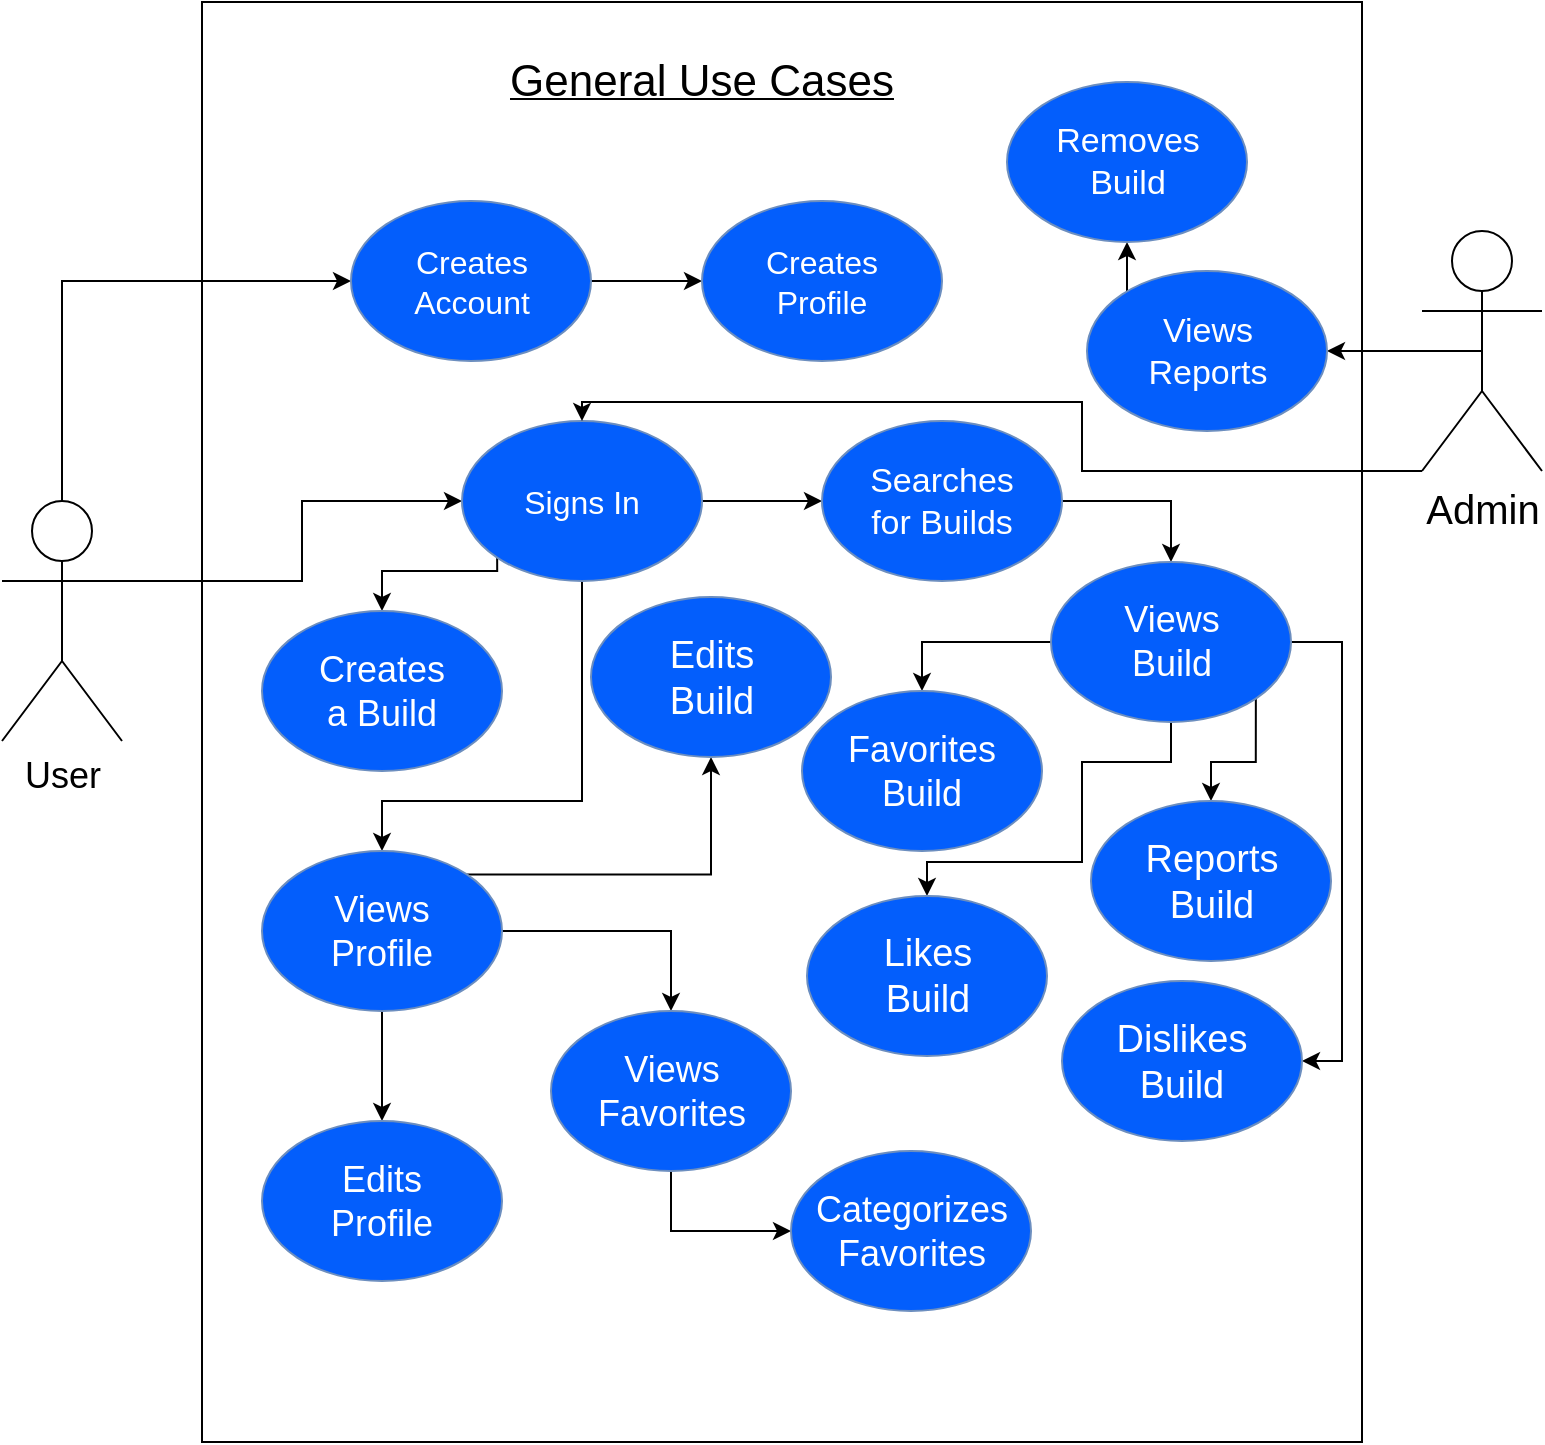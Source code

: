 <mxfile version="12.1.8" type="device" pages="1"><diagram id="uhpHyaAl4oxTMNwRNwRM" name="Page-1"><mxGraphModel dx="1408" dy="755" grid="1" gridSize="10" guides="1" tooltips="1" connect="1" arrows="1" fold="1" page="1" pageScale="1" pageWidth="850" pageHeight="1100" math="0" shadow="0"><root><mxCell id="0"/><mxCell id="1" parent="0"/><mxCell id="EYYUqmQ04hXDHK7EDDQL-3" value="" style="rounded=0;whiteSpace=wrap;html=1;" parent="1" vertex="1"><mxGeometry x="120" y="190" width="580" height="720" as="geometry"/></mxCell><mxCell id="EYYUqmQ04hXDHK7EDDQL-62" style="edgeStyle=orthogonalEdgeStyle;rounded=0;orthogonalLoop=1;jettySize=auto;html=1;exitX=0.5;exitY=0;exitDx=0;exitDy=0;exitPerimeter=0;entryX=0;entryY=0.5;entryDx=0;entryDy=0;" parent="1" source="EYYUqmQ04hXDHK7EDDQL-4" target="EYYUqmQ04hXDHK7EDDQL-9" edge="1"><mxGeometry relative="1" as="geometry"/></mxCell><mxCell id="EYYUqmQ04hXDHK7EDDQL-63" style="edgeStyle=orthogonalEdgeStyle;rounded=0;orthogonalLoop=1;jettySize=auto;html=1;exitX=1;exitY=0.333;exitDx=0;exitDy=0;exitPerimeter=0;entryX=0;entryY=0.5;entryDx=0;entryDy=0;" parent="1" source="EYYUqmQ04hXDHK7EDDQL-4" target="EYYUqmQ04hXDHK7EDDQL-20" edge="1"><mxGeometry relative="1" as="geometry"><Array as="points"><mxPoint x="170" y="480"/><mxPoint x="170" y="440"/></Array></mxGeometry></mxCell><mxCell id="EYYUqmQ04hXDHK7EDDQL-4" value="&lt;div style=&quot;font-size: 18px&quot;&gt;&lt;font style=&quot;font-size: 18px&quot;&gt;User&lt;/font&gt;&lt;/div&gt;" style="shape=umlActor;verticalLabelPosition=bottom;labelBackgroundColor=#ffffff;verticalAlign=top;html=1;outlineConnect=0;" parent="1" vertex="1"><mxGeometry x="20" y="439.5" width="60" height="120" as="geometry"/></mxCell><mxCell id="EYYUqmQ04hXDHK7EDDQL-8" value="&lt;u&gt;&lt;font style=&quot;font-size: 22px&quot;&gt;General Use Cases&lt;br&gt;&lt;/font&gt;&lt;/u&gt;" style="text;html=1;strokeColor=none;fillColor=none;align=center;verticalAlign=middle;whiteSpace=wrap;rounded=0;" parent="1" vertex="1"><mxGeometry x="267" y="210" width="206" height="40" as="geometry"/></mxCell><mxCell id="EYYUqmQ04hXDHK7EDDQL-17" style="edgeStyle=orthogonalEdgeStyle;rounded=0;orthogonalLoop=1;jettySize=auto;html=1;exitX=1;exitY=0.5;exitDx=0;exitDy=0;entryX=0;entryY=0.5;entryDx=0;entryDy=0;" parent="1" source="EYYUqmQ04hXDHK7EDDQL-9" target="EYYUqmQ04hXDHK7EDDQL-15" edge="1"><mxGeometry relative="1" as="geometry"/></mxCell><mxCell id="EYYUqmQ04hXDHK7EDDQL-9" value="" style="ellipse;whiteSpace=wrap;html=1;fillColor=#035EFC;strokeColor=#6c8ebf;" parent="1" vertex="1"><mxGeometry x="194.5" y="289.5" width="120" height="80" as="geometry"/></mxCell><mxCell id="EYYUqmQ04hXDHK7EDDQL-14" value="&lt;font style=&quot;font-size: 16px&quot; color=&quot;#FFFFFF&quot;&gt;Creates Account&lt;br&gt;&lt;/font&gt;" style="text;html=1;strokeColor=none;fillColor=none;align=center;verticalAlign=middle;whiteSpace=wrap;rounded=0;" parent="1" vertex="1"><mxGeometry x="214.5" y="314.5" width="80" height="30" as="geometry"/></mxCell><mxCell id="EYYUqmQ04hXDHK7EDDQL-15" value="" style="ellipse;whiteSpace=wrap;html=1;fillColor=#035EFC;strokeColor=#6c8ebf;" parent="1" vertex="1"><mxGeometry x="370" y="289.5" width="120" height="80" as="geometry"/></mxCell><mxCell id="EYYUqmQ04hXDHK7EDDQL-16" value="&lt;font style=&quot;font-size: 16px&quot; color=&quot;#FFFFFF&quot;&gt;Creates Profile&lt;br&gt;&lt;/font&gt;" style="text;html=1;strokeColor=none;fillColor=none;align=center;verticalAlign=middle;whiteSpace=wrap;rounded=0;" parent="1" vertex="1"><mxGeometry x="390" y="314.5" width="80" height="30" as="geometry"/></mxCell><mxCell id="EYYUqmQ04hXDHK7EDDQL-34" style="edgeStyle=orthogonalEdgeStyle;rounded=0;orthogonalLoop=1;jettySize=auto;html=1;exitX=1;exitY=0.5;exitDx=0;exitDy=0;entryX=0;entryY=0.5;entryDx=0;entryDy=0;" parent="1" source="EYYUqmQ04hXDHK7EDDQL-20" target="EYYUqmQ04hXDHK7EDDQL-24" edge="1"><mxGeometry relative="1" as="geometry"/></mxCell><mxCell id="EYYUqmQ04hXDHK7EDDQL-45" style="edgeStyle=orthogonalEdgeStyle;rounded=0;orthogonalLoop=1;jettySize=auto;html=1;exitX=0;exitY=1;exitDx=0;exitDy=0;entryX=0.5;entryY=0;entryDx=0;entryDy=0;" parent="1" source="EYYUqmQ04hXDHK7EDDQL-20" target="EYYUqmQ04hXDHK7EDDQL-28" edge="1"><mxGeometry relative="1" as="geometry"><Array as="points"><mxPoint x="268" y="474.5"/><mxPoint x="210" y="474.5"/></Array></mxGeometry></mxCell><mxCell id="EYYUqmQ04hXDHK7EDDQL-51" style="edgeStyle=orthogonalEdgeStyle;rounded=0;orthogonalLoop=1;jettySize=auto;html=1;exitX=0.5;exitY=1;exitDx=0;exitDy=0;entryX=0.5;entryY=0;entryDx=0;entryDy=0;" parent="1" source="EYYUqmQ04hXDHK7EDDQL-20" target="EYYUqmQ04hXDHK7EDDQL-47" edge="1"><mxGeometry relative="1" as="geometry"><Array as="points"><mxPoint x="310" y="589.5"/><mxPoint x="210" y="589.5"/></Array></mxGeometry></mxCell><mxCell id="EYYUqmQ04hXDHK7EDDQL-20" value="" style="ellipse;whiteSpace=wrap;html=1;fillColor=#035EFC;strokeColor=#6c8ebf;" parent="1" vertex="1"><mxGeometry x="250" y="399.5" width="120" height="80" as="geometry"/></mxCell><mxCell id="EYYUqmQ04hXDHK7EDDQL-21" value="&lt;font style=&quot;font-size: 16px&quot; color=&quot;#FFFFFF&quot;&gt;Signs In&lt;/font&gt;&lt;font style=&quot;font-size: 16px&quot; color=&quot;#FFFFFF&quot;&gt;&lt;br&gt;&lt;/font&gt;" style="text;html=1;strokeColor=none;fillColor=none;align=center;verticalAlign=middle;whiteSpace=wrap;rounded=0;" parent="1" vertex="1"><mxGeometry x="270" y="424.5" width="80" height="30" as="geometry"/></mxCell><mxCell id="aF0-QD34Gnb0Ot6dz_Wa-5" style="edgeStyle=orthogonalEdgeStyle;rounded=0;orthogonalLoop=1;jettySize=auto;html=1;exitX=1;exitY=0.5;exitDx=0;exitDy=0;entryX=0.5;entryY=0;entryDx=0;entryDy=0;" edge="1" parent="1" source="EYYUqmQ04hXDHK7EDDQL-24" target="EYYUqmQ04hXDHK7EDDQL-30"><mxGeometry relative="1" as="geometry"/></mxCell><mxCell id="EYYUqmQ04hXDHK7EDDQL-24" value="" style="ellipse;whiteSpace=wrap;html=1;fillColor=#035EFC;strokeColor=#6c8ebf;" parent="1" vertex="1"><mxGeometry x="430" y="399.5" width="120" height="80" as="geometry"/></mxCell><mxCell id="EYYUqmQ04hXDHK7EDDQL-25" value="&lt;font style=&quot;font-size: 17px&quot; color=&quot;#FFFFFF&quot;&gt;Searches for Builds&lt;br&gt;&lt;/font&gt;" style="text;html=1;strokeColor=none;fillColor=none;align=center;verticalAlign=middle;whiteSpace=wrap;rounded=0;" parent="1" vertex="1"><mxGeometry x="450" y="424.5" width="80" height="30" as="geometry"/></mxCell><mxCell id="EYYUqmQ04hXDHK7EDDQL-28" value="" style="ellipse;whiteSpace=wrap;html=1;fillColor=#035EFC;strokeColor=#6c8ebf;" parent="1" vertex="1"><mxGeometry x="150" y="494.5" width="120" height="80" as="geometry"/></mxCell><mxCell id="EYYUqmQ04hXDHK7EDDQL-29" value="&lt;font style=&quot;font-size: 18px&quot; color=&quot;#FFFFFF&quot;&gt;Creates a Build&lt;br&gt;&lt;/font&gt;" style="text;html=1;strokeColor=none;fillColor=none;align=center;verticalAlign=middle;whiteSpace=wrap;rounded=0;" parent="1" vertex="1"><mxGeometry x="170" y="519.5" width="80" height="30" as="geometry"/></mxCell><mxCell id="aF0-QD34Gnb0Ot6dz_Wa-6" style="edgeStyle=orthogonalEdgeStyle;rounded=0;orthogonalLoop=1;jettySize=auto;html=1;exitX=0.5;exitY=1;exitDx=0;exitDy=0;entryX=0.5;entryY=0;entryDx=0;entryDy=0;" edge="1" parent="1" source="EYYUqmQ04hXDHK7EDDQL-30" target="EYYUqmQ04hXDHK7EDDQL-35"><mxGeometry relative="1" as="geometry"><Array as="points"><mxPoint x="605" y="570"/><mxPoint x="560" y="570"/><mxPoint x="560" y="620"/><mxPoint x="483" y="620"/></Array></mxGeometry></mxCell><mxCell id="aF0-QD34Gnb0Ot6dz_Wa-7" style="edgeStyle=orthogonalEdgeStyle;rounded=0;orthogonalLoop=1;jettySize=auto;html=1;exitX=1;exitY=0.5;exitDx=0;exitDy=0;entryX=1;entryY=0.5;entryDx=0;entryDy=0;" edge="1" parent="1" source="EYYUqmQ04hXDHK7EDDQL-30" target="EYYUqmQ04hXDHK7EDDQL-37"><mxGeometry relative="1" as="geometry"/></mxCell><mxCell id="aF0-QD34Gnb0Ot6dz_Wa-8" style="edgeStyle=orthogonalEdgeStyle;rounded=0;orthogonalLoop=1;jettySize=auto;html=1;exitX=0;exitY=0.5;exitDx=0;exitDy=0;entryX=0.5;entryY=0;entryDx=0;entryDy=0;" edge="1" parent="1" source="EYYUqmQ04hXDHK7EDDQL-30" target="EYYUqmQ04hXDHK7EDDQL-39"><mxGeometry relative="1" as="geometry"/></mxCell><mxCell id="aF0-QD34Gnb0Ot6dz_Wa-14" style="edgeStyle=orthogonalEdgeStyle;rounded=0;orthogonalLoop=1;jettySize=auto;html=1;exitX=1;exitY=1;exitDx=0;exitDy=0;" edge="1" parent="1" source="EYYUqmQ04hXDHK7EDDQL-30" target="aF0-QD34Gnb0Ot6dz_Wa-12"><mxGeometry relative="1" as="geometry"/></mxCell><mxCell id="EYYUqmQ04hXDHK7EDDQL-30" value="" style="ellipse;whiteSpace=wrap;html=1;fillColor=#035EFC;strokeColor=#6c8ebf;" parent="1" vertex="1"><mxGeometry x="544.5" y="470" width="120" height="80" as="geometry"/></mxCell><mxCell id="EYYUqmQ04hXDHK7EDDQL-31" value="&lt;font style=&quot;font-size: 18px&quot; color=&quot;#FFFFFF&quot;&gt;Views Build&lt;br&gt;&lt;/font&gt;" style="text;html=1;strokeColor=none;fillColor=none;align=center;verticalAlign=middle;whiteSpace=wrap;rounded=0;" parent="1" vertex="1"><mxGeometry x="564.5" y="495" width="80" height="30" as="geometry"/></mxCell><mxCell id="EYYUqmQ04hXDHK7EDDQL-35" value="" style="ellipse;whiteSpace=wrap;html=1;fillColor=#035EFC;strokeColor=#6c8ebf;" parent="1" vertex="1"><mxGeometry x="422.5" y="637" width="120" height="80" as="geometry"/></mxCell><mxCell id="EYYUqmQ04hXDHK7EDDQL-36" value="&lt;font style=&quot;font-size: 19px&quot; color=&quot;#FFFFFF&quot;&gt;Likes Build&lt;br&gt;&lt;/font&gt;" style="text;html=1;strokeColor=none;fillColor=none;align=center;verticalAlign=middle;whiteSpace=wrap;rounded=0;" parent="1" vertex="1"><mxGeometry x="442.5" y="662" width="80" height="30" as="geometry"/></mxCell><mxCell id="EYYUqmQ04hXDHK7EDDQL-37" value="" style="ellipse;whiteSpace=wrap;html=1;fillColor=#035EFC;strokeColor=#6c8ebf;" parent="1" vertex="1"><mxGeometry x="550" y="679.5" width="120" height="80" as="geometry"/></mxCell><mxCell id="EYYUqmQ04hXDHK7EDDQL-38" value="&lt;font style=&quot;font-size: 19px&quot; color=&quot;#FFFFFF&quot;&gt;Dislikes Build&lt;br&gt;&lt;/font&gt;" style="text;html=1;strokeColor=none;fillColor=none;align=center;verticalAlign=middle;whiteSpace=wrap;rounded=0;" parent="1" vertex="1"><mxGeometry x="570" y="704.5" width="80" height="30" as="geometry"/></mxCell><mxCell id="EYYUqmQ04hXDHK7EDDQL-39" value="" style="ellipse;whiteSpace=wrap;html=1;fillColor=#035EFC;strokeColor=#6c8ebf;" parent="1" vertex="1"><mxGeometry x="420" y="534.5" width="120" height="80" as="geometry"/></mxCell><mxCell id="EYYUqmQ04hXDHK7EDDQL-40" value="&lt;font style=&quot;font-size: 18px&quot; color=&quot;#FFFFFF&quot;&gt;Favorites Build&lt;br&gt;&lt;/font&gt;" style="text;html=1;strokeColor=none;fillColor=none;align=center;verticalAlign=middle;whiteSpace=wrap;rounded=0;" parent="1" vertex="1"><mxGeometry x="440" y="559.5" width="80" height="30" as="geometry"/></mxCell><mxCell id="EYYUqmQ04hXDHK7EDDQL-52" style="edgeStyle=orthogonalEdgeStyle;rounded=0;orthogonalLoop=1;jettySize=auto;html=1;exitX=0.5;exitY=1;exitDx=0;exitDy=0;entryX=0.5;entryY=0;entryDx=0;entryDy=0;" parent="1" source="EYYUqmQ04hXDHK7EDDQL-47" target="EYYUqmQ04hXDHK7EDDQL-49" edge="1"><mxGeometry relative="1" as="geometry"/></mxCell><mxCell id="EYYUqmQ04hXDHK7EDDQL-56" style="edgeStyle=orthogonalEdgeStyle;rounded=0;orthogonalLoop=1;jettySize=auto;html=1;exitX=1;exitY=0.5;exitDx=0;exitDy=0;entryX=0.5;entryY=0;entryDx=0;entryDy=0;" parent="1" source="EYYUqmQ04hXDHK7EDDQL-47" target="EYYUqmQ04hXDHK7EDDQL-53" edge="1"><mxGeometry relative="1" as="geometry"/></mxCell><mxCell id="aF0-QD34Gnb0Ot6dz_Wa-9" style="edgeStyle=orthogonalEdgeStyle;rounded=0;orthogonalLoop=1;jettySize=auto;html=1;exitX=1;exitY=0;exitDx=0;exitDy=0;entryX=0.5;entryY=1;entryDx=0;entryDy=0;" edge="1" parent="1" source="EYYUqmQ04hXDHK7EDDQL-47" target="aF0-QD34Gnb0Ot6dz_Wa-2"><mxGeometry relative="1" as="geometry"/></mxCell><mxCell id="EYYUqmQ04hXDHK7EDDQL-47" value="" style="ellipse;whiteSpace=wrap;html=1;fillColor=#035EFC;strokeColor=#6c8ebf;" parent="1" vertex="1"><mxGeometry x="150" y="614.5" width="120" height="80" as="geometry"/></mxCell><mxCell id="EYYUqmQ04hXDHK7EDDQL-48" value="&lt;font style=&quot;font-size: 18px&quot; color=&quot;#FFFFFF&quot;&gt;Views Profile&lt;br&gt;&lt;/font&gt;" style="text;html=1;strokeColor=none;fillColor=none;align=center;verticalAlign=middle;whiteSpace=wrap;rounded=0;" parent="1" vertex="1"><mxGeometry x="170" y="639.5" width="80" height="30" as="geometry"/></mxCell><mxCell id="EYYUqmQ04hXDHK7EDDQL-49" value="" style="ellipse;whiteSpace=wrap;html=1;fillColor=#035EFC;strokeColor=#6c8ebf;" parent="1" vertex="1"><mxGeometry x="150" y="749.5" width="120" height="80" as="geometry"/></mxCell><mxCell id="EYYUqmQ04hXDHK7EDDQL-50" value="&lt;font style=&quot;font-size: 18px&quot; color=&quot;#FFFFFF&quot;&gt;Edits Profile&lt;br&gt;&lt;/font&gt;" style="text;html=1;strokeColor=none;fillColor=none;align=center;verticalAlign=middle;whiteSpace=wrap;rounded=0;" parent="1" vertex="1"><mxGeometry x="170" y="774.5" width="80" height="30" as="geometry"/></mxCell><mxCell id="EYYUqmQ04hXDHK7EDDQL-60" style="edgeStyle=orthogonalEdgeStyle;rounded=0;orthogonalLoop=1;jettySize=auto;html=1;exitX=0.5;exitY=1;exitDx=0;exitDy=0;entryX=0;entryY=0.5;entryDx=0;entryDy=0;" parent="1" source="EYYUqmQ04hXDHK7EDDQL-53" target="EYYUqmQ04hXDHK7EDDQL-57" edge="1"><mxGeometry relative="1" as="geometry"/></mxCell><mxCell id="EYYUqmQ04hXDHK7EDDQL-53" value="" style="ellipse;whiteSpace=wrap;html=1;fillColor=#035EFC;strokeColor=#6c8ebf;" parent="1" vertex="1"><mxGeometry x="294.5" y="694.5" width="120" height="80" as="geometry"/></mxCell><mxCell id="EYYUqmQ04hXDHK7EDDQL-54" value="&lt;font style=&quot;font-size: 18px&quot; color=&quot;#FFFFFF&quot;&gt;Views Favorites&lt;br&gt;&lt;/font&gt;" style="text;html=1;strokeColor=none;fillColor=none;align=center;verticalAlign=middle;whiteSpace=wrap;rounded=0;" parent="1" vertex="1"><mxGeometry x="314.5" y="719.5" width="80" height="30" as="geometry"/></mxCell><mxCell id="EYYUqmQ04hXDHK7EDDQL-57" value="" style="ellipse;whiteSpace=wrap;html=1;fillColor=#035EFC;strokeColor=#6c8ebf;" parent="1" vertex="1"><mxGeometry x="414.5" y="764.5" width="120" height="80" as="geometry"/></mxCell><mxCell id="EYYUqmQ04hXDHK7EDDQL-58" value="&lt;font style=&quot;font-size: 18px&quot; color=&quot;#FFFFFF&quot;&gt;Categorizes Favorites&lt;br&gt;&lt;/font&gt;" style="text;html=1;strokeColor=none;fillColor=none;align=center;verticalAlign=middle;whiteSpace=wrap;rounded=0;" parent="1" vertex="1"><mxGeometry x="434.5" y="789.5" width="80" height="30" as="geometry"/></mxCell><mxCell id="EYYUqmQ04hXDHK7EDDQL-66" style="edgeStyle=orthogonalEdgeStyle;rounded=0;orthogonalLoop=1;jettySize=auto;html=1;entryX=0.5;entryY=0;entryDx=0;entryDy=0;exitX=0;exitY=1;exitDx=0;exitDy=0;exitPerimeter=0;" parent="1" source="EYYUqmQ04hXDHK7EDDQL-64" target="EYYUqmQ04hXDHK7EDDQL-20" edge="1"><mxGeometry relative="1" as="geometry"><Array as="points"><mxPoint x="560" y="425"/><mxPoint x="560" y="390"/><mxPoint x="310" y="390"/></Array></mxGeometry></mxCell><mxCell id="aF0-QD34Gnb0Ot6dz_Wa-15" style="edgeStyle=orthogonalEdgeStyle;rounded=0;orthogonalLoop=1;jettySize=auto;html=1;exitX=0.5;exitY=0.5;exitDx=0;exitDy=0;exitPerimeter=0;entryX=1;entryY=0.5;entryDx=0;entryDy=0;" edge="1" parent="1" source="EYYUqmQ04hXDHK7EDDQL-64" target="EYYUqmQ04hXDHK7EDDQL-68"><mxGeometry relative="1" as="geometry"/></mxCell><mxCell id="EYYUqmQ04hXDHK7EDDQL-64" value="&lt;font style=&quot;font-size: 20px&quot;&gt;Admin&lt;/font&gt;" style="shape=umlActor;verticalLabelPosition=bottom;labelBackgroundColor=#ffffff;verticalAlign=top;html=1;outlineConnect=0;" parent="1" vertex="1"><mxGeometry x="730" y="304.5" width="60" height="120" as="geometry"/></mxCell><mxCell id="aF0-QD34Gnb0Ot6dz_Wa-16" style="edgeStyle=orthogonalEdgeStyle;rounded=0;orthogonalLoop=1;jettySize=auto;html=1;exitX=0;exitY=0;exitDx=0;exitDy=0;entryX=0.5;entryY=1;entryDx=0;entryDy=0;" edge="1" parent="1" source="EYYUqmQ04hXDHK7EDDQL-68" target="EYYUqmQ04hXDHK7EDDQL-70"><mxGeometry relative="1" as="geometry"/></mxCell><mxCell id="EYYUqmQ04hXDHK7EDDQL-68" value="" style="ellipse;whiteSpace=wrap;html=1;fillColor=#035EFC;strokeColor=#6c8ebf;" parent="1" vertex="1"><mxGeometry x="562.5" y="324.5" width="120" height="80" as="geometry"/></mxCell><mxCell id="EYYUqmQ04hXDHK7EDDQL-69" value="&lt;font style=&quot;font-size: 17px&quot; color=&quot;#FFFFFF&quot;&gt;Views Reports&lt;br&gt;&lt;/font&gt;" style="text;html=1;strokeColor=none;fillColor=none;align=center;verticalAlign=middle;whiteSpace=wrap;rounded=0;" parent="1" vertex="1"><mxGeometry x="582.5" y="349.5" width="80" height="30" as="geometry"/></mxCell><mxCell id="EYYUqmQ04hXDHK7EDDQL-70" value="" style="ellipse;whiteSpace=wrap;html=1;fillColor=#035EFC;strokeColor=#6c8ebf;" parent="1" vertex="1"><mxGeometry x="522.5" y="230" width="120" height="80" as="geometry"/></mxCell><mxCell id="EYYUqmQ04hXDHK7EDDQL-71" value="&lt;font style=&quot;font-size: 17px&quot; color=&quot;#FFFFFF&quot;&gt;Removes&lt;font style=&quot;font-size: 17px&quot;&gt; Build&lt;br&gt;&lt;/font&gt;&lt;/font&gt;" style="text;html=1;strokeColor=none;fillColor=none;align=center;verticalAlign=middle;whiteSpace=wrap;rounded=0;" parent="1" vertex="1"><mxGeometry x="542.5" y="255" width="80" height="30" as="geometry"/></mxCell><mxCell id="aF0-QD34Gnb0Ot6dz_Wa-2" value="" style="ellipse;whiteSpace=wrap;html=1;fillColor=#035EFC;strokeColor=#6c8ebf;" vertex="1" parent="1"><mxGeometry x="314.5" y="487.5" width="120" height="80" as="geometry"/></mxCell><mxCell id="aF0-QD34Gnb0Ot6dz_Wa-3" value="&lt;font style=&quot;font-size: 19px&quot; color=&quot;#FFFFFF&quot;&gt;Edits Build&lt;br&gt;&lt;/font&gt;" style="text;html=1;strokeColor=none;fillColor=none;align=center;verticalAlign=middle;whiteSpace=wrap;rounded=0;" vertex="1" parent="1"><mxGeometry x="334.5" y="512.5" width="80" height="30" as="geometry"/></mxCell><mxCell id="aF0-QD34Gnb0Ot6dz_Wa-12" value="" style="ellipse;whiteSpace=wrap;html=1;fillColor=#035EFC;strokeColor=#6c8ebf;" vertex="1" parent="1"><mxGeometry x="564.5" y="589.5" width="120" height="80" as="geometry"/></mxCell><mxCell id="aF0-QD34Gnb0Ot6dz_Wa-13" value="&lt;font style=&quot;font-size: 19px&quot; color=&quot;#FFFFFF&quot;&gt;Reports Build&lt;br&gt;&lt;/font&gt;" style="text;html=1;strokeColor=none;fillColor=none;align=center;verticalAlign=middle;whiteSpace=wrap;rounded=0;" vertex="1" parent="1"><mxGeometry x="584.5" y="614.5" width="80" height="30" as="geometry"/></mxCell></root></mxGraphModel></diagram></mxfile>